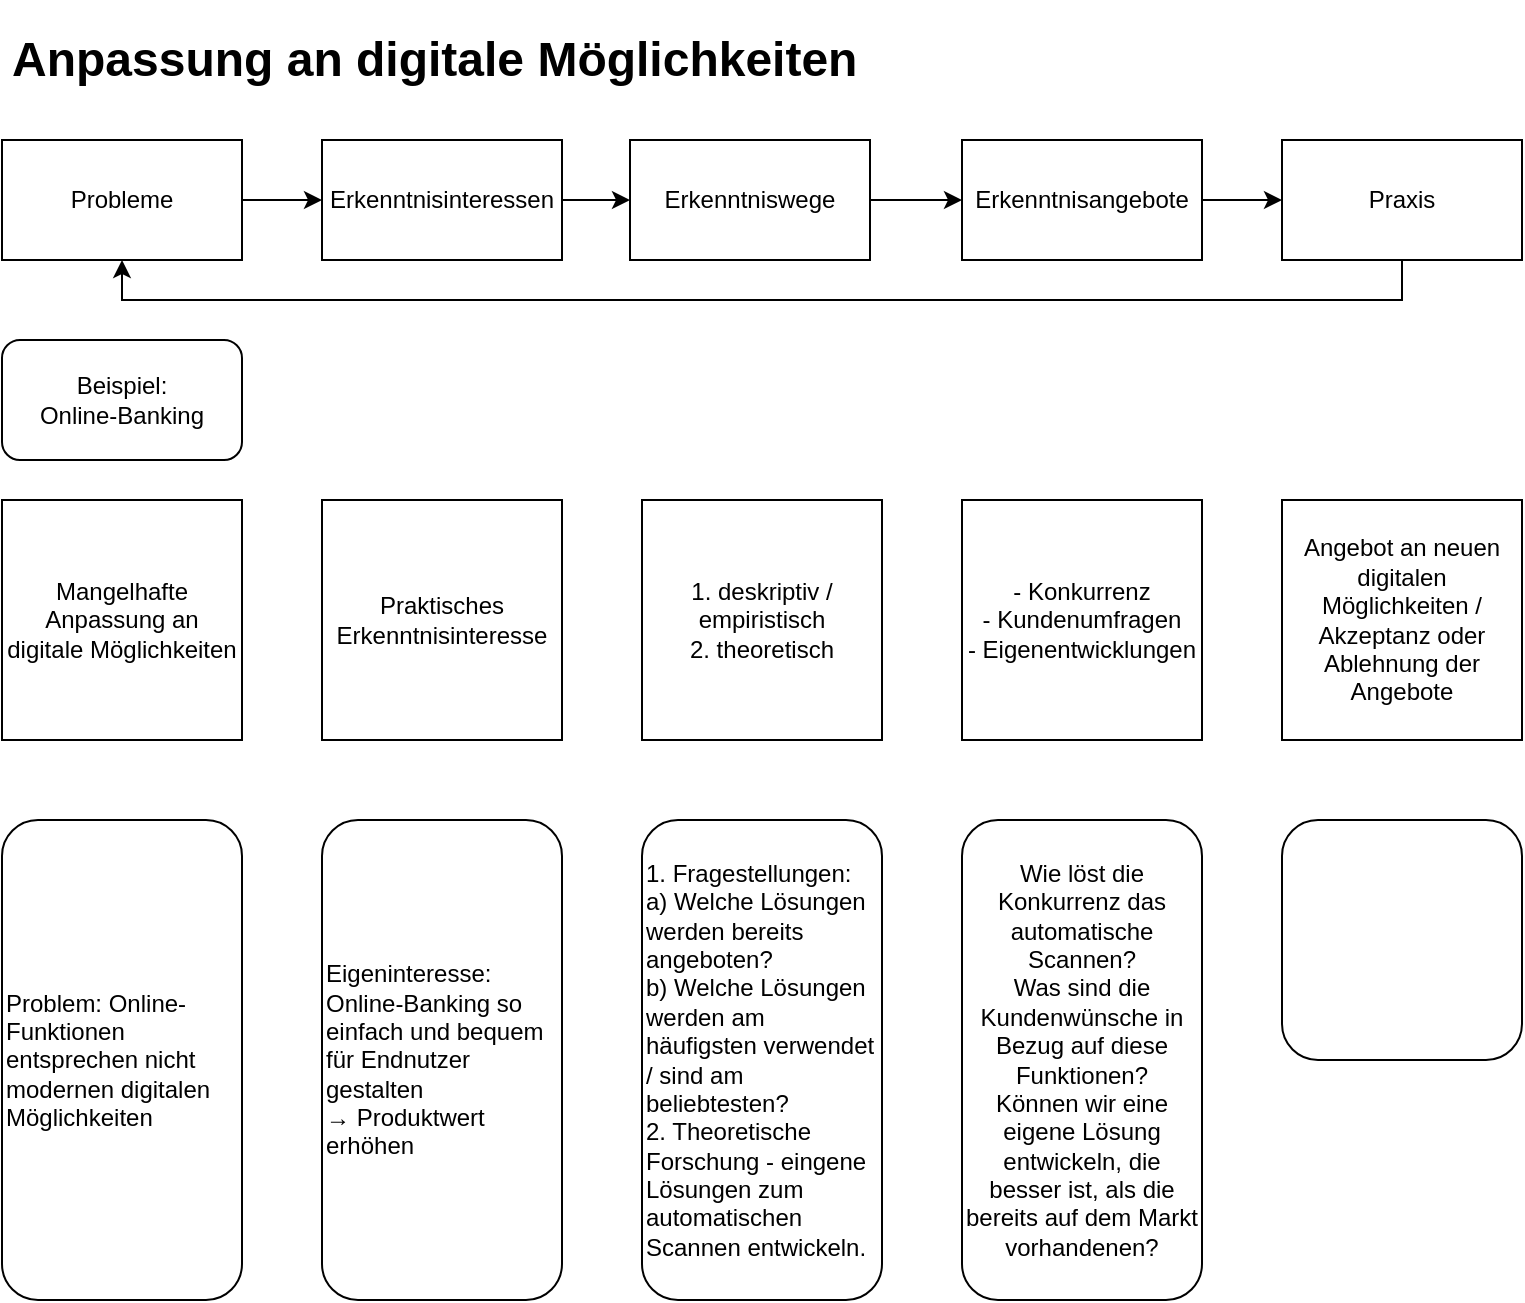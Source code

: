<mxfile version="20.6.0" type="github">
  <diagram id="FOkq7aJn0kaiIH_pjuK1" name="Seite-1">
    <mxGraphModel dx="1038" dy="643" grid="1" gridSize="10" guides="1" tooltips="1" connect="1" arrows="1" fold="1" page="1" pageScale="1" pageWidth="827" pageHeight="1169" math="0" shadow="0">
      <root>
        <mxCell id="0" />
        <mxCell id="1" parent="0" />
        <mxCell id="ZG0_Ds8m2dSNB0TBBCTp-7" value="" style="edgeStyle=orthogonalEdgeStyle;rounded=0;orthogonalLoop=1;jettySize=auto;html=1;" edge="1" parent="1" source="ZG0_Ds8m2dSNB0TBBCTp-2" target="ZG0_Ds8m2dSNB0TBBCTp-3">
          <mxGeometry relative="1" as="geometry" />
        </mxCell>
        <mxCell id="ZG0_Ds8m2dSNB0TBBCTp-2" value="Probleme" style="rounded=0;whiteSpace=wrap;html=1;" vertex="1" parent="1">
          <mxGeometry x="40" y="180" width="120" height="60" as="geometry" />
        </mxCell>
        <mxCell id="ZG0_Ds8m2dSNB0TBBCTp-8" value="" style="edgeStyle=orthogonalEdgeStyle;rounded=0;orthogonalLoop=1;jettySize=auto;html=1;" edge="1" parent="1" source="ZG0_Ds8m2dSNB0TBBCTp-3" target="ZG0_Ds8m2dSNB0TBBCTp-6">
          <mxGeometry relative="1" as="geometry" />
        </mxCell>
        <mxCell id="ZG0_Ds8m2dSNB0TBBCTp-3" value="Erkenntnisinteressen" style="rounded=0;whiteSpace=wrap;html=1;" vertex="1" parent="1">
          <mxGeometry x="200" y="180" width="120" height="60" as="geometry" />
        </mxCell>
        <mxCell id="ZG0_Ds8m2dSNB0TBBCTp-11" style="edgeStyle=orthogonalEdgeStyle;rounded=0;orthogonalLoop=1;jettySize=auto;html=1;entryX=0.5;entryY=1;entryDx=0;entryDy=0;" edge="1" parent="1" source="ZG0_Ds8m2dSNB0TBBCTp-4" target="ZG0_Ds8m2dSNB0TBBCTp-2">
          <mxGeometry relative="1" as="geometry">
            <Array as="points">
              <mxPoint x="740" y="260" />
              <mxPoint x="100" y="260" />
            </Array>
          </mxGeometry>
        </mxCell>
        <mxCell id="ZG0_Ds8m2dSNB0TBBCTp-4" value="Praxis" style="rounded=0;whiteSpace=wrap;html=1;" vertex="1" parent="1">
          <mxGeometry x="680" y="180" width="120" height="60" as="geometry" />
        </mxCell>
        <mxCell id="ZG0_Ds8m2dSNB0TBBCTp-10" value="" style="edgeStyle=orthogonalEdgeStyle;rounded=0;orthogonalLoop=1;jettySize=auto;html=1;" edge="1" parent="1" source="ZG0_Ds8m2dSNB0TBBCTp-5" target="ZG0_Ds8m2dSNB0TBBCTp-4">
          <mxGeometry relative="1" as="geometry" />
        </mxCell>
        <mxCell id="ZG0_Ds8m2dSNB0TBBCTp-5" value="Erkenntnisangebote" style="rounded=0;whiteSpace=wrap;html=1;" vertex="1" parent="1">
          <mxGeometry x="520" y="180" width="120" height="60" as="geometry" />
        </mxCell>
        <mxCell id="ZG0_Ds8m2dSNB0TBBCTp-9" value="" style="edgeStyle=orthogonalEdgeStyle;rounded=0;orthogonalLoop=1;jettySize=auto;html=1;" edge="1" parent="1" source="ZG0_Ds8m2dSNB0TBBCTp-6" target="ZG0_Ds8m2dSNB0TBBCTp-5">
          <mxGeometry relative="1" as="geometry" />
        </mxCell>
        <mxCell id="ZG0_Ds8m2dSNB0TBBCTp-6" value="Erkenntniswege" style="rounded=0;whiteSpace=wrap;html=1;" vertex="1" parent="1">
          <mxGeometry x="354" y="180" width="120" height="60" as="geometry" />
        </mxCell>
        <mxCell id="ZG0_Ds8m2dSNB0TBBCTp-12" value="&lt;div style=&quot;&quot;&gt;&lt;span style=&quot;background-color: initial;&quot;&gt;Mangelhafte Anpassung an digitale Möglichkeiten&lt;/span&gt;&lt;/div&gt;" style="whiteSpace=wrap;html=1;aspect=fixed;align=center;" vertex="1" parent="1">
          <mxGeometry x="40" y="360" width="120" height="120" as="geometry" />
        </mxCell>
        <mxCell id="ZG0_Ds8m2dSNB0TBBCTp-14" value="Angebot an neuen digitalen Möglichkeiten /&lt;br&gt;Akzeptanz oder Ablehnung der Angebote" style="whiteSpace=wrap;html=1;aspect=fixed;" vertex="1" parent="1">
          <mxGeometry x="680" y="360" width="120" height="120" as="geometry" />
        </mxCell>
        <mxCell id="ZG0_Ds8m2dSNB0TBBCTp-15" value="- Konkurrenz&lt;br&gt;- Kundenumfragen&lt;br&gt;- Eigenentwicklungen" style="whiteSpace=wrap;html=1;aspect=fixed;" vertex="1" parent="1">
          <mxGeometry x="520" y="360" width="120" height="120" as="geometry" />
        </mxCell>
        <mxCell id="ZG0_Ds8m2dSNB0TBBCTp-16" value="&lt;div style=&quot;&quot;&gt;&lt;span style=&quot;background-color: initial;&quot;&gt;1. deskriptiv / empiristisch&lt;/span&gt;&lt;/div&gt;&lt;div style=&quot;&quot;&gt;&lt;span style=&quot;background-color: initial;&quot;&gt;2. theoretisch&lt;/span&gt;&lt;/div&gt;" style="whiteSpace=wrap;html=1;aspect=fixed;align=center;" vertex="1" parent="1">
          <mxGeometry x="360" y="360" width="120" height="120" as="geometry" />
        </mxCell>
        <mxCell id="ZG0_Ds8m2dSNB0TBBCTp-17" value="Praktisches Erkenntnisinteresse" style="whiteSpace=wrap;html=1;aspect=fixed;" vertex="1" parent="1">
          <mxGeometry x="200" y="360" width="120" height="120" as="geometry" />
        </mxCell>
        <mxCell id="ZG0_Ds8m2dSNB0TBBCTp-18" value="Problem: Online-Funktionen entsprechen nicht&amp;nbsp;&lt;br&gt;modernen digitalen Möglichkeiten" style="rounded=1;whiteSpace=wrap;html=1;align=left;" vertex="1" parent="1">
          <mxGeometry x="40" y="520" width="120" height="240" as="geometry" />
        </mxCell>
        <mxCell id="ZG0_Ds8m2dSNB0TBBCTp-19" value="" style="rounded=1;whiteSpace=wrap;html=1;" vertex="1" parent="1">
          <mxGeometry x="680" y="520" width="120" height="120" as="geometry" />
        </mxCell>
        <mxCell id="ZG0_Ds8m2dSNB0TBBCTp-20" value="Wie löst die Konkurrenz das automatische Scannen?&lt;br&gt;Was sind die Kundenwünsche in Bezug auf diese Funktionen?&lt;br&gt;Können wir eine eigene Lösung entwickeln, die besser ist, als die bereits auf dem Markt vorhandenen?" style="rounded=1;whiteSpace=wrap;html=1;" vertex="1" parent="1">
          <mxGeometry x="520" y="520" width="120" height="240" as="geometry" />
        </mxCell>
        <mxCell id="ZG0_Ds8m2dSNB0TBBCTp-21" value="Eigeninteresse:&lt;br&gt;Online-Banking so einfach und bequem für Endnutzer gestalten&lt;br&gt;→ Produktwert erhöhen" style="rounded=1;whiteSpace=wrap;html=1;align=left;" vertex="1" parent="1">
          <mxGeometry x="200" y="520" width="120" height="240" as="geometry" />
        </mxCell>
        <mxCell id="ZG0_Ds8m2dSNB0TBBCTp-22" value="1. Fragestellungen:&lt;br&gt;&lt;span style=&quot;background-color: initial;&quot;&gt;a) Welche Lösungen werden bereits angeboten?&lt;/span&gt;&lt;br&gt;&lt;span style=&quot;background-color: initial;&quot;&gt;b) Welche Lösungen werden am häufigsten verwendet / sind am beliebtesten?&lt;/span&gt;&lt;br&gt;2. Theoretische Forschung - eingene Lösungen zum automatischen Scannen entwickeln." style="rounded=1;whiteSpace=wrap;html=1;align=left;" vertex="1" parent="1">
          <mxGeometry x="360" y="520" width="120" height="240" as="geometry" />
        </mxCell>
        <mxCell id="ZG0_Ds8m2dSNB0TBBCTp-23" value="Beispiel:&lt;br&gt;Online-Banking" style="rounded=1;whiteSpace=wrap;html=1;" vertex="1" parent="1">
          <mxGeometry x="40" y="280" width="120" height="60" as="geometry" />
        </mxCell>
        <mxCell id="ZG0_Ds8m2dSNB0TBBCTp-25" value="&lt;h1&gt;Anpassung an digitale Möglichkeiten&lt;/h1&gt;" style="text;html=1;strokeColor=none;fillColor=none;spacing=5;spacingTop=-20;whiteSpace=wrap;overflow=hidden;rounded=0;" vertex="1" parent="1">
          <mxGeometry x="40" y="120" width="505" height="40" as="geometry" />
        </mxCell>
      </root>
    </mxGraphModel>
  </diagram>
</mxfile>
